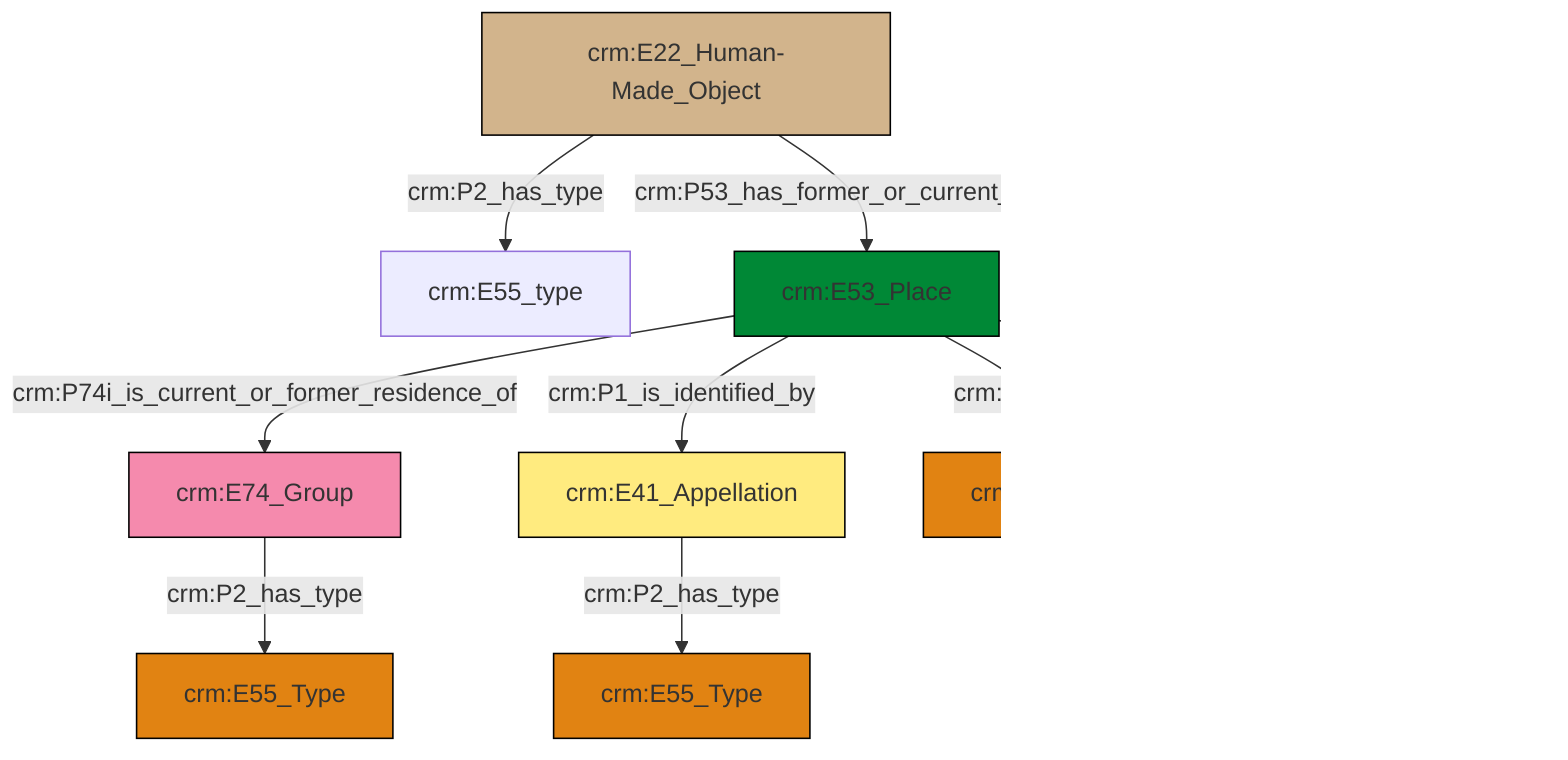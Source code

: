 graph TD
classDef Literal fill:#f2f2f2,stroke:#000000;
classDef CRM_Entity fill:#FFFFFF,stroke:#000000;
classDef Temporal_Entity fill:#00C9E6, stroke:#000000;
classDef Type fill:#E18312, stroke:#000000;
classDef Time-Span fill:#2C9C91, stroke:#000000;
classDef Appellation fill:#FFEB7F, stroke:#000000;
classDef Place fill:#008836, stroke:#000000;
classDef Persistent_Item fill:#B266B2, stroke:#000000;
classDef Conceptual_Object fill:#FFD700, stroke:#000000;
classDef Physical_Thing fill:#D2B48C, stroke:#000000;
classDef Actor fill:#f58aad, stroke:#000000;
classDef PC_Classes fill:#4ce600, stroke:#000000;
classDef Multi fill:#cccccc,stroke:#000000;

2["crm:E41_Appellation"]:::Appellation -->|crm:P2_has_type| 3["crm:E55_Type"]:::Type
4["crm:E22_Human-Made_Object"]:::Physical_Thing -->|crm:P2_has_type| 0["crm:E55_type"]:::Default
5["crm:E53_Place"]:::Place -->|crm:P74i_is_current_or_former_residence_of| 6["crm:E74_Group"]:::Actor
5["crm:E53_Place"]:::Place -->|crm:P1_is_identified_by| 2["crm:E41_Appellation"]:::Appellation
6["crm:E74_Group"]:::Actor -->|crm:P2_has_type| 11["crm:E55_Type"]:::Type
5["crm:E53_Place"]:::Place -->|crm:P168_place_is_defined_by| 16[rdfs:Literal]:::Literal
4["crm:E22_Human-Made_Object"]:::Physical_Thing -->|crm:P53_has_former_or_current_location| 5["crm:E53_Place"]:::Place
5["crm:E53_Place"]:::Place -->|crm:P2_has_type| 9["crm:E55_Type"]:::Type